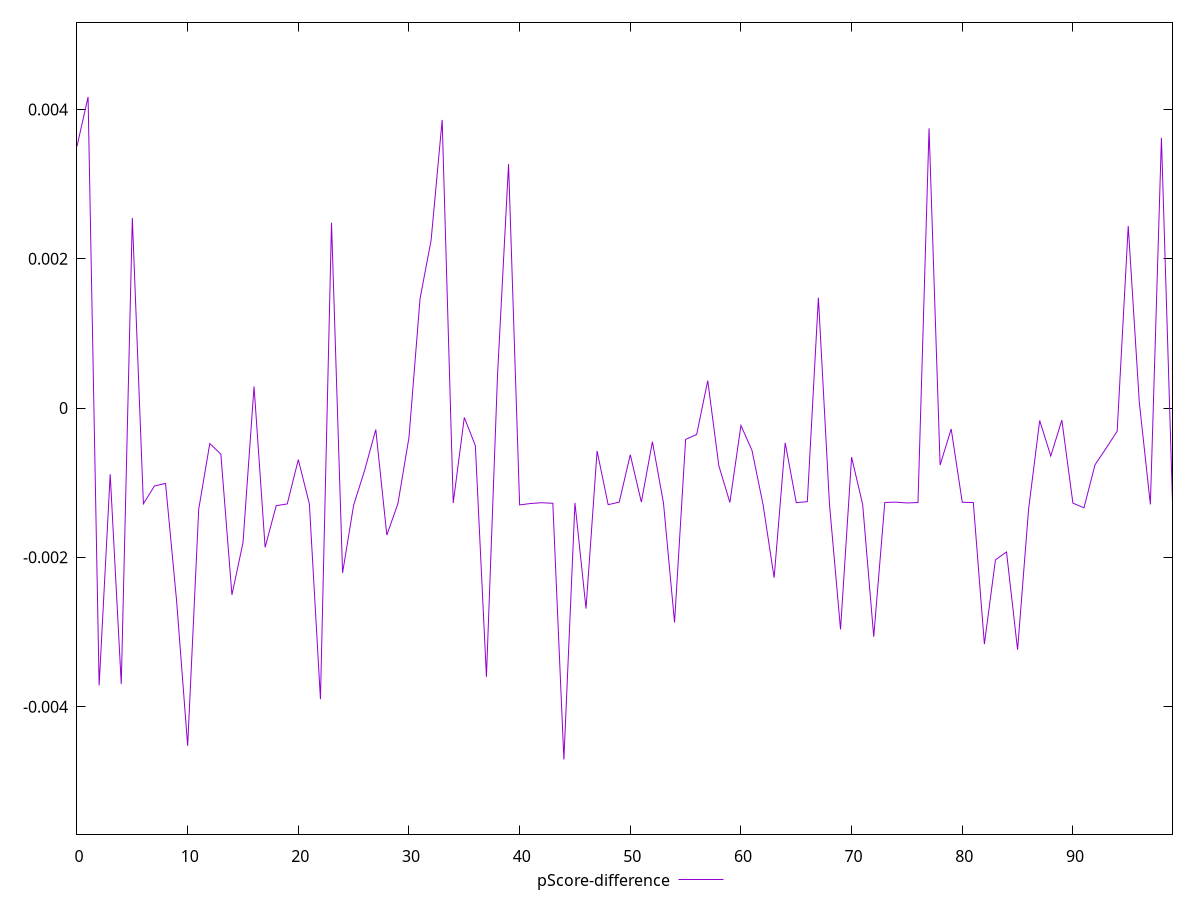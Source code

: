 reset

$pScoreDifference <<EOF
0 0.003507940802844778
1 0.004169341665313908
2 -0.003716265228862592
3 -0.0008858636964276245
4 -0.003697542966884959
5 0.0025479006713381436
6 -0.001282461561263215
7 -0.0010432452659480118
8 -0.0010090249410289465
9 -0.0025820632153686907
10 -0.004524363660289854
11 -0.0013543858637695694
12 -0.0004751565879573816
13 -0.0006169612894747489
14 -0.002502681747963864
15 -0.0018040572232752572
16 0.0002896480899191589
17 -0.0018654697055566771
18 -0.0013074041545571014
19 -0.0012841493292760076
20 -0.0006903329632437227
21 -0.001284106558149034
22 -0.0039000849414118077
23 0.002483570586414463
24 -0.0022072601722255003
25 -0.001299290566176392
26 -0.0008311208030645778
27 -0.000287278075195907
28 -0.001701617991289761
29 -0.0012805271011550046
30 -0.0003938501991551657
31 0.0014648790407167933
32 0.002249687519997434
33 0.00386142292192182
34 -0.0012711545207062525
35 -0.0001258125731049553
36 -0.0005035692348155374
37 -0.0036002517088877806
38 0.0004347506831654524
39 0.0032695300608184263
40 -0.0012975081065100813
41 -0.0012779328648793165
42 -0.001267799222341326
43 -0.0012759347388013875
44 -0.0047083602048932915
45 -0.0012701940333823547
46 -0.0026865477487972855
47 -0.0005744346063134564
48 -0.0012937675916186997
49 -0.0012604226697411347
50 -0.000624415848155202
51 -0.0012596471200327919
52 -0.00045022967924046586
53 -0.001272406032030604
54 -0.002873013696501281
55 -0.0004196138990540943
56 -0.0003527958722026048
57 0.0003685632463212851
58 -0.0007710491994092905
59 -0.0012642158065300224
60 -0.00023273532273015984
61 -0.0005671820026923458
62 -0.0012942001319233842
63 -0.0022731768307410194
64 -0.00046577941215220076
65 -0.001267040483720061
66 -0.0012532685031496626
67 0.001479353500094871
68 -0.0012853947366688878
69 -0.002965762365869984
70 -0.0006581938858382097
71 -0.0012903078542805257
72 -0.003063321487995485
73 -0.0012643797740223839
74 -0.001260116339701467
75 -0.0012708693704874818
76 -0.0012656828009658394
77 0.0037482671689639258
78 -0.0007636621775976016
79 -0.0002797132861179774
80 -0.0012614373423054381
81 -0.0012655793213615096
82 -0.0031625521439644366
83 -0.0020334491939338895
84 -0.00192773582688055
85 -0.0032377566349173215
86 -0.001348587374259802
87 -0.0001659560512968783
88 -0.0006422200615030516
89 -0.00016067093427218904
90 -0.0012737194153937814
91 -0.001335796664471478
92 -0.0007590882181275349
93 -0.0005380551072283746
94 -0.0003093951859572952
95 0.0024398295086630606
96 0.00007894371329575378
97 -0.0012906896990216854
98 0.0036217340511676133
99 -0.0012578838385446378
EOF

set key outside below
set xrange [0:99]
set yrange [-0.0057083602048932916:0.005169341665313908]
set trange [-0.0057083602048932916:0.005169341665313908]
set terminal svg size 640, 500 enhanced background rgb 'white'
set output "report_00017_2021-02-10T15-08-03.406Z/first-cpu-idle/samples/pages+cached+noadtech+nomedia+nocss/pScore-difference/values.svg"

plot $pScoreDifference title "pScore-difference" with line

reset
